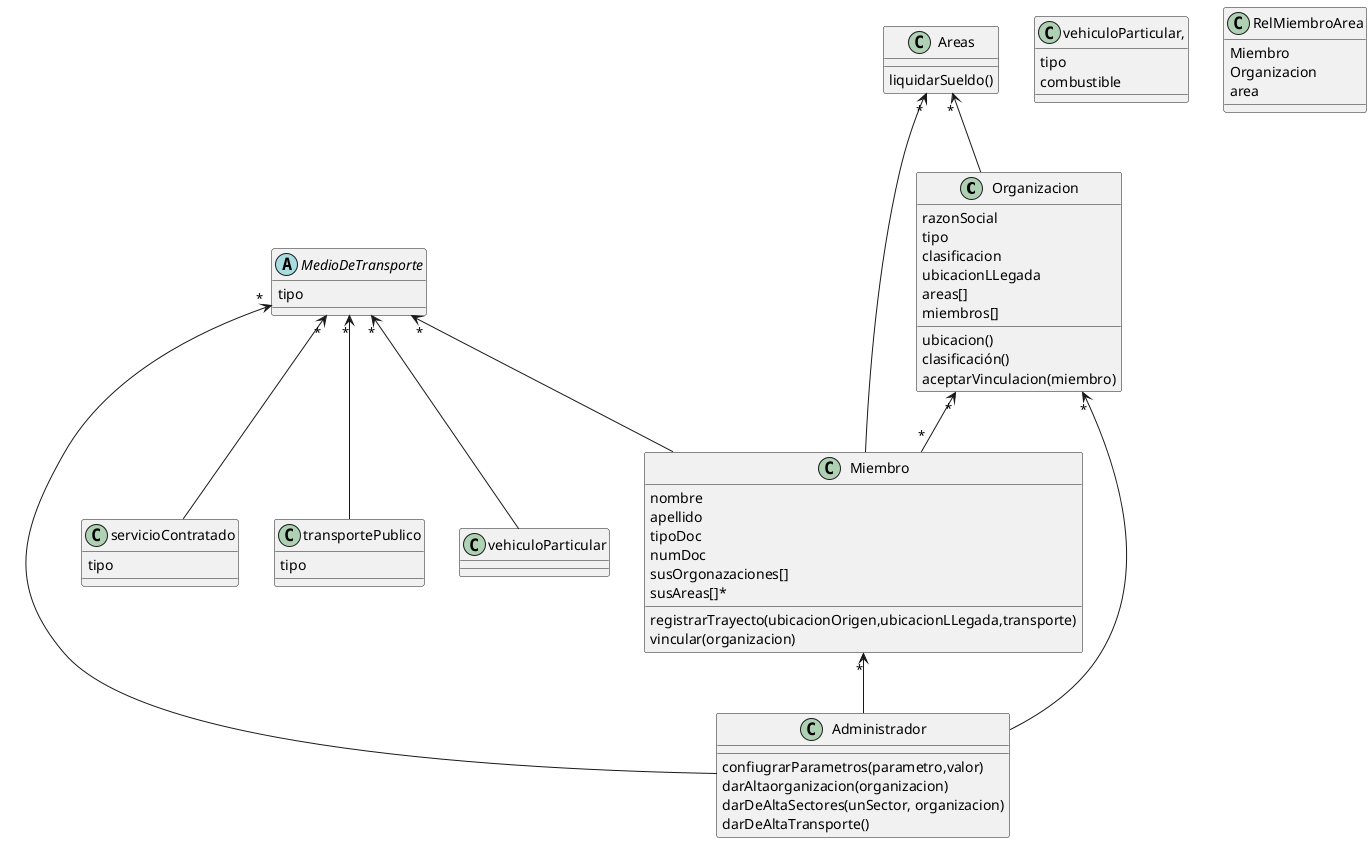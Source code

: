 @startuml DDS

    class Organizacion {
        razonSocial
        tipo
        clasificacion
        ubicacionLLegada
        areas[]
        miembros[]
              
        ubicacion()
        clasificación()
        aceptarVinculacion(miembro)
    }

    class Miembro{
        nombre
        apellido
        tipoDoc
        numDoc
        susOrgonazaciones[]
        susAreas[]*

        registrarTrayecto(ubicacionOrigen,ubicacionLLegada,transporte) 
        vincular(organizacion)
    }

    class Administrador{
        confiugrarParametros(parametro,valor)
        darAltaorganizacion(organizacion)
        darDeAltaSectores(unSector, organizacion)
        darDeAltaTransporte()
        
    }
    abstract MedioDeTransporte{
        tipo
    }
    class vehiculoParticular,{
        tipo
        combustible

    }
    class servicioContratado{
        tipo
        
    }
    class transportePublico{
        tipo
    }


    class Areas{
        liquidarSueldo()
        
    }
    class RelMiembroArea{
        Miembro
        Organizacion
        area
    }
    

    


Organizacion "*"<--"*" Miembro
MedioDeTransporte "*"<-- Miembro
Organizacion "*"<-- Administrador
MedioDeTransporte "*"<-- Administrador
Miembro "*"<-- Administrador
Areas "*"<-- Miembro
Areas "*"<-- Organizacion
MedioDeTransporte "*"<-- vehiculoParticular
MedioDeTransporte "*"<-- servicioContratado
MedioDeTransporte "*"<-- transportePublico



@enduml


Entidades:

- Organizacion 
    -razon solcial
    -Tipo: Gubernamental, ONG, Empresa, Institución
    -Ubicacion
    -Clasificacion: Ministerio, Universidad, Escuela, Empresa del sector primario, Empresa del sector secundario, etc.
    -Areas
    -Miembros


- Agente sectorial (por ahora no tenemos nada)


- Miembro de Org.
    -nombre
    -apellido
    -tipo y nro Documento
    -sus Organizaciones
    -sus Areas
    -Trayectos[]
    
-Trayecto (Tenemos duda de esto)
    -tramos[]
    

-Tramo
    -origen
    -destino
    -medioDeTransporte

Entidades secundarias:


-Administrador

-MedioDeTransporte
    -tipo 